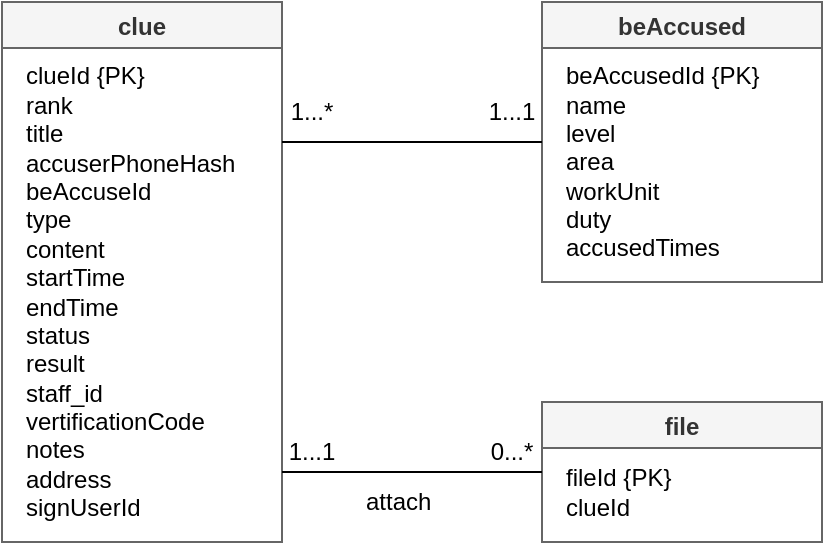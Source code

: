 <mxfile version="18.1.3" type="github">
  <diagram id="PVdCfdHXLEt_9WwVZcfN" name="Page-1">
    <mxGraphModel dx="1038" dy="547" grid="1" gridSize="10" guides="1" tooltips="1" connect="1" arrows="1" fold="1" page="1" pageScale="1" pageWidth="827" pageHeight="1169" math="0" shadow="0">
      <root>
        <mxCell id="0" />
        <mxCell id="1" parent="0" />
        <mxCell id="waUtbsq5y6apSech4ZY3-2" value="clue" style="swimlane;fillColor=#f5f5f5;fontColor=#333333;strokeColor=#666666;" parent="1" vertex="1">
          <mxGeometry x="200" y="230" width="140" height="270" as="geometry">
            <mxRectangle x="200" y="230" width="130" height="23" as="alternateBounds" />
          </mxGeometry>
        </mxCell>
        <mxCell id="waUtbsq5y6apSech4ZY3-6" value="clueId {PK}&lt;br&gt;rank&lt;br&gt;&lt;div style=&quot;&quot;&gt;title&lt;/div&gt;&lt;div style=&quot;&quot;&gt;accuserPhoneHash&lt;/div&gt;&lt;div style=&quot;&quot;&gt;beAccuseId&lt;/div&gt;&lt;div style=&quot;&quot;&gt;type&lt;/div&gt;&lt;div style=&quot;&quot;&gt;content&lt;/div&gt;&lt;div style=&quot;&quot;&gt;startTime&lt;/div&gt;&lt;div style=&quot;&quot;&gt;endTime&lt;/div&gt;&lt;div style=&quot;&quot;&gt;status&lt;/div&gt;&lt;div style=&quot;&quot;&gt;result&lt;/div&gt;&lt;div style=&quot;&quot;&gt;staff_id&lt;/div&gt;&lt;div style=&quot;&quot;&gt;vertificationCode&lt;/div&gt;&lt;div style=&quot;&quot;&gt;notes&lt;/div&gt;&lt;div style=&quot;&quot;&gt;address&lt;/div&gt;&lt;div style=&quot;&quot;&gt;signUserId&lt;/div&gt;" style="text;html=1;align=left;verticalAlign=middle;resizable=0;points=[];autosize=1;strokeColor=none;fillColor=none;" parent="waUtbsq5y6apSech4ZY3-2" vertex="1">
          <mxGeometry x="10" y="30" width="120" height="230" as="geometry" />
        </mxCell>
        <mxCell id="waUtbsq5y6apSech4ZY3-5" value="file" style="swimlane;fillColor=#f5f5f5;fontColor=#333333;strokeColor=#666666;" parent="1" vertex="1">
          <mxGeometry x="470" y="430" width="140" height="70" as="geometry">
            <mxRectangle x="470" y="430" width="50" height="23" as="alternateBounds" />
          </mxGeometry>
        </mxCell>
        <mxCell id="waUtbsq5y6apSech4ZY3-9" value="fileId {PK}&lt;br&gt;clueId" style="text;html=1;align=left;verticalAlign=middle;resizable=0;points=[];autosize=1;strokeColor=none;fillColor=none;" parent="waUtbsq5y6apSech4ZY3-5" vertex="1">
          <mxGeometry x="10" y="30" width="70" height="30" as="geometry" />
        </mxCell>
        <mxCell id="waUtbsq5y6apSech4ZY3-3" value="beAccused" style="swimlane;fillColor=#f5f5f5;strokeColor=#666666;fontColor=#333333;" parent="1" vertex="1">
          <mxGeometry x="470" y="230" width="140" height="140" as="geometry" />
        </mxCell>
        <mxCell id="waUtbsq5y6apSech4ZY3-8" value="&lt;span style=&quot;&quot;&gt;beAccusedId {PK}&lt;/span&gt;&lt;br style=&quot;&quot;&gt;&lt;span style=&quot;&quot;&gt;name&lt;/span&gt;&lt;br style=&quot;&quot;&gt;&lt;span style=&quot;&quot;&gt;level&lt;/span&gt;&lt;br style=&quot;&quot;&gt;&lt;span style=&quot;&quot;&gt;area&lt;/span&gt;&lt;br style=&quot;&quot;&gt;&lt;span style=&quot;&quot;&gt;workUnit&lt;br&gt;duty&lt;br&gt;accusedTimes&lt;br&gt;&lt;/span&gt;" style="text;html=1;align=left;verticalAlign=middle;resizable=0;points=[];autosize=1;" parent="waUtbsq5y6apSech4ZY3-3" vertex="1">
          <mxGeometry x="10" y="30" width="110" height="100" as="geometry" />
        </mxCell>
        <mxCell id="waUtbsq5y6apSech4ZY3-18" value="" style="endArrow=none;html=1;rounded=0;elbow=vertical;entryX=0;entryY=0.5;entryDx=0;entryDy=0;" parent="1" target="waUtbsq5y6apSech4ZY3-3" edge="1">
          <mxGeometry width="50" height="50" relative="1" as="geometry">
            <mxPoint x="340" y="300" as="sourcePoint" />
            <mxPoint x="430" y="298" as="targetPoint" />
          </mxGeometry>
        </mxCell>
        <mxCell id="waUtbsq5y6apSech4ZY3-19" value="1...1" style="text;html=1;strokeColor=none;fillColor=none;align=center;verticalAlign=middle;whiteSpace=wrap;rounded=0;" parent="1" vertex="1">
          <mxGeometry x="438" y="280" width="34" height="10" as="geometry" />
        </mxCell>
        <mxCell id="waUtbsq5y6apSech4ZY3-24" value="1...*" style="text;html=1;strokeColor=none;fillColor=none;align=center;verticalAlign=middle;whiteSpace=wrap;rounded=0;" parent="1" vertex="1">
          <mxGeometry x="340" y="280" width="30" height="10" as="geometry" />
        </mxCell>
        <mxCell id="waUtbsq5y6apSech4ZY3-27" value="" style="endArrow=none;html=1;rounded=0;elbow=vertical;entryX=0;entryY=0.5;entryDx=0;entryDy=0;" parent="1" target="waUtbsq5y6apSech4ZY3-5" edge="1">
          <mxGeometry width="50" height="50" relative="1" as="geometry">
            <mxPoint x="340" y="465" as="sourcePoint" />
            <mxPoint x="400" y="440" as="targetPoint" />
          </mxGeometry>
        </mxCell>
        <mxCell id="waUtbsq5y6apSech4ZY3-29" value="1...1" style="text;html=1;strokeColor=none;fillColor=none;align=center;verticalAlign=middle;whiteSpace=wrap;rounded=0;" parent="1" vertex="1">
          <mxGeometry x="340" y="450" width="30" height="10" as="geometry" />
        </mxCell>
        <mxCell id="waUtbsq5y6apSech4ZY3-30" value="0...*" style="text;html=1;strokeColor=none;fillColor=none;align=center;verticalAlign=middle;whiteSpace=wrap;rounded=0;" parent="1" vertex="1">
          <mxGeometry x="440" y="450" width="30" height="10" as="geometry" />
        </mxCell>
        <mxCell id="waUtbsq5y6apSech4ZY3-31" value="attach&amp;nbsp;" style="text;html=1;strokeColor=none;fillColor=none;align=center;verticalAlign=middle;whiteSpace=wrap;rounded=0;" parent="1" vertex="1">
          <mxGeometry x="370" y="470" width="60" height="20" as="geometry" />
        </mxCell>
      </root>
    </mxGraphModel>
  </diagram>
</mxfile>
